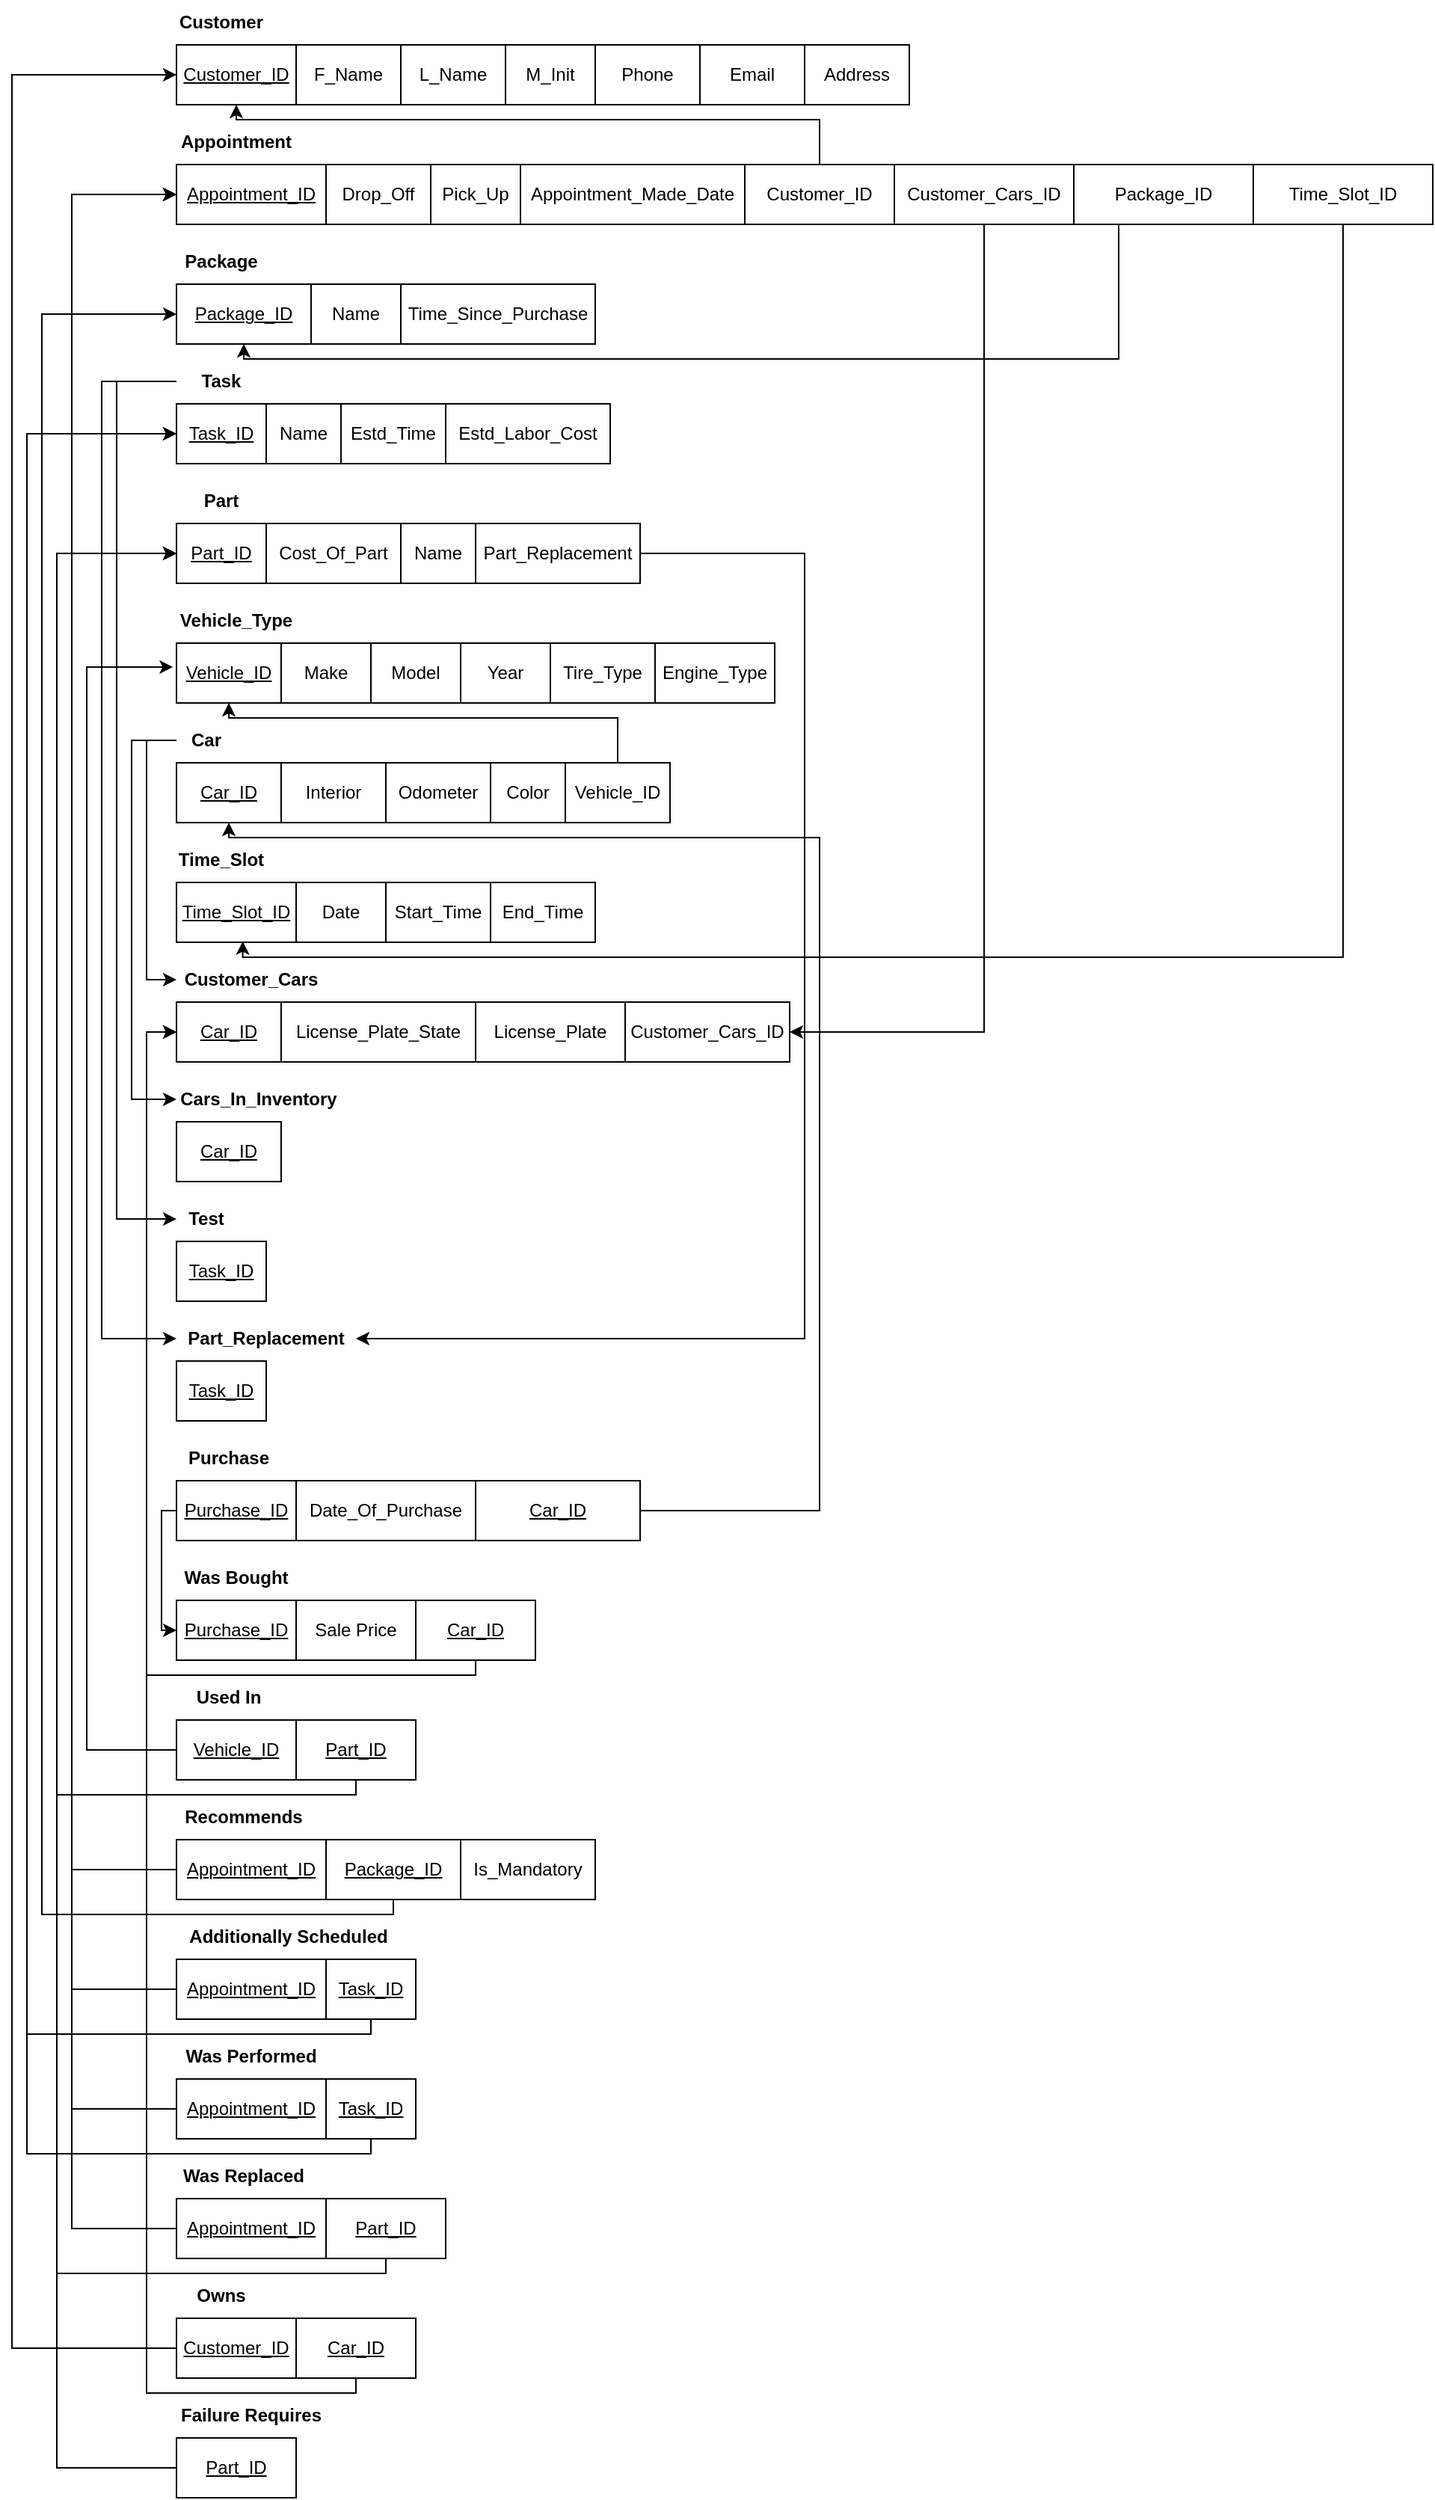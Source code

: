 <mxfile version="24.9.0">
  <diagram name="Page-1" id="fxe1l8V1LLbaFervXqa2">
    <mxGraphModel dx="2280" dy="790" grid="1" gridSize="10" guides="1" tooltips="1" connect="1" arrows="1" fold="1" page="1" pageScale="1" pageWidth="850" pageHeight="1100" math="0" shadow="0">
      <root>
        <mxCell id="0" />
        <mxCell id="1" parent="0" />
        <mxCell id="aFa8zUOiE3MjUb50T6CR-73" value="&lt;u&gt;Customer_ID&lt;/u&gt;" style="rounded=0;whiteSpace=wrap;html=1;labelBackgroundColor=none;" vertex="1" parent="1">
          <mxGeometry x="40" y="40" width="80" height="40" as="geometry" />
        </mxCell>
        <mxCell id="aFa8zUOiE3MjUb50T6CR-74" value="F_Name" style="rounded=0;whiteSpace=wrap;html=1;labelBackgroundColor=none;" vertex="1" parent="1">
          <mxGeometry x="120" y="40" width="70" height="40" as="geometry" />
        </mxCell>
        <mxCell id="aFa8zUOiE3MjUb50T6CR-75" value="L_Name" style="rounded=0;whiteSpace=wrap;html=1;labelBackgroundColor=none;" vertex="1" parent="1">
          <mxGeometry x="190" y="40" width="70" height="40" as="geometry" />
        </mxCell>
        <mxCell id="aFa8zUOiE3MjUb50T6CR-76" value="Phone" style="rounded=0;whiteSpace=wrap;html=1;labelBackgroundColor=none;" vertex="1" parent="1">
          <mxGeometry x="320" y="40" width="70" height="40" as="geometry" />
        </mxCell>
        <mxCell id="aFa8zUOiE3MjUb50T6CR-77" value="Email" style="rounded=0;whiteSpace=wrap;html=1;labelBackgroundColor=none;" vertex="1" parent="1">
          <mxGeometry x="390" y="40" width="70" height="40" as="geometry" />
        </mxCell>
        <mxCell id="aFa8zUOiE3MjUb50T6CR-78" value="Address" style="rounded=0;whiteSpace=wrap;html=1;labelBackgroundColor=none;" vertex="1" parent="1">
          <mxGeometry x="460" y="40" width="70" height="40" as="geometry" />
        </mxCell>
        <mxCell id="aFa8zUOiE3MjUb50T6CR-79" value="M_Init" style="rounded=0;whiteSpace=wrap;html=1;labelBackgroundColor=none;" vertex="1" parent="1">
          <mxGeometry x="260" y="40" width="60" height="40" as="geometry" />
        </mxCell>
        <mxCell id="aFa8zUOiE3MjUb50T6CR-80" value="&lt;b&gt;Customer&lt;/b&gt;" style="text;html=1;align=center;verticalAlign=middle;whiteSpace=wrap;rounded=0;" vertex="1" parent="1">
          <mxGeometry x="40" y="10" width="60" height="30" as="geometry" />
        </mxCell>
        <mxCell id="aFa8zUOiE3MjUb50T6CR-81" value="&lt;u&gt;Appointment_ID&lt;/u&gt;" style="rounded=0;whiteSpace=wrap;html=1;labelBackgroundColor=none;" vertex="1" parent="1">
          <mxGeometry x="40" y="120" width="100" height="40" as="geometry" />
        </mxCell>
        <mxCell id="aFa8zUOiE3MjUb50T6CR-82" value="&lt;b&gt;Appointment&lt;/b&gt;" style="text;html=1;align=center;verticalAlign=middle;whiteSpace=wrap;rounded=0;" vertex="1" parent="1">
          <mxGeometry x="40" y="90" width="80" height="30" as="geometry" />
        </mxCell>
        <mxCell id="aFa8zUOiE3MjUb50T6CR-83" value="Drop_Off" style="rounded=0;whiteSpace=wrap;html=1;labelBackgroundColor=none;" vertex="1" parent="1">
          <mxGeometry x="140" y="120" width="70" height="40" as="geometry" />
        </mxCell>
        <mxCell id="aFa8zUOiE3MjUb50T6CR-84" value="Pick_Up" style="rounded=0;whiteSpace=wrap;html=1;labelBackgroundColor=none;" vertex="1" parent="1">
          <mxGeometry x="210" y="120" width="60" height="40" as="geometry" />
        </mxCell>
        <mxCell id="aFa8zUOiE3MjUb50T6CR-85" value="Appointment_Made_Date" style="rounded=0;whiteSpace=wrap;html=1;labelBackgroundColor=none;" vertex="1" parent="1">
          <mxGeometry x="270" y="120" width="150" height="40" as="geometry" />
        </mxCell>
        <mxCell id="aFa8zUOiE3MjUb50T6CR-86" value="&lt;b&gt;Package&lt;/b&gt;" style="text;html=1;align=center;verticalAlign=middle;whiteSpace=wrap;rounded=0;" vertex="1" parent="1">
          <mxGeometry x="40" y="170" width="60" height="30" as="geometry" />
        </mxCell>
        <mxCell id="aFa8zUOiE3MjUb50T6CR-87" value="&lt;u&gt;Package_ID&lt;/u&gt;" style="rounded=0;whiteSpace=wrap;html=1;labelBackgroundColor=none;" vertex="1" parent="1">
          <mxGeometry x="40" y="200" width="90" height="40" as="geometry" />
        </mxCell>
        <mxCell id="aFa8zUOiE3MjUb50T6CR-88" value="Name" style="rounded=0;whiteSpace=wrap;html=1;labelBackgroundColor=none;" vertex="1" parent="1">
          <mxGeometry x="130" y="200" width="60" height="40" as="geometry" />
        </mxCell>
        <mxCell id="aFa8zUOiE3MjUb50T6CR-89" value="Time_Since_Purchase" style="rounded=0;whiteSpace=wrap;html=1;labelBackgroundColor=none;" vertex="1" parent="1">
          <mxGeometry x="190" y="200" width="130" height="40" as="geometry" />
        </mxCell>
        <mxCell id="aFa8zUOiE3MjUb50T6CR-90" style="edgeStyle=orthogonalEdgeStyle;rounded=0;orthogonalLoop=1;jettySize=auto;html=1;entryX=0;entryY=0.5;entryDx=0;entryDy=0;" edge="1" parent="1" source="aFa8zUOiE3MjUb50T6CR-92" target="aFa8zUOiE3MjUb50T6CR-124">
          <mxGeometry relative="1" as="geometry">
            <Array as="points">
              <mxPoint y="265" />
              <mxPoint y="825" />
            </Array>
          </mxGeometry>
        </mxCell>
        <mxCell id="aFa8zUOiE3MjUb50T6CR-91" style="edgeStyle=orthogonalEdgeStyle;rounded=0;orthogonalLoop=1;jettySize=auto;html=1;entryX=0;entryY=0.5;entryDx=0;entryDy=0;" edge="1" parent="1" source="aFa8zUOiE3MjUb50T6CR-92" target="aFa8zUOiE3MjUb50T6CR-125">
          <mxGeometry relative="1" as="geometry">
            <Array as="points">
              <mxPoint x="-10" y="265" />
              <mxPoint x="-10" y="905" />
            </Array>
          </mxGeometry>
        </mxCell>
        <mxCell id="aFa8zUOiE3MjUb50T6CR-92" value="&lt;b&gt;Task&lt;/b&gt;" style="text;html=1;align=center;verticalAlign=middle;whiteSpace=wrap;rounded=0;" vertex="1" parent="1">
          <mxGeometry x="40" y="250" width="60" height="30" as="geometry" />
        </mxCell>
        <mxCell id="aFa8zUOiE3MjUb50T6CR-93" value="&lt;u&gt;Task_ID&lt;/u&gt;" style="rounded=0;whiteSpace=wrap;html=1;labelBackgroundColor=none;" vertex="1" parent="1">
          <mxGeometry x="40" y="280" width="60" height="40" as="geometry" />
        </mxCell>
        <mxCell id="aFa8zUOiE3MjUb50T6CR-94" value="Name" style="rounded=0;whiteSpace=wrap;html=1;labelBackgroundColor=none;" vertex="1" parent="1">
          <mxGeometry x="100" y="280" width="50" height="40" as="geometry" />
        </mxCell>
        <mxCell id="aFa8zUOiE3MjUb50T6CR-95" value="Estd_Time" style="rounded=0;whiteSpace=wrap;html=1;labelBackgroundColor=none;" vertex="1" parent="1">
          <mxGeometry x="150" y="280" width="70" height="40" as="geometry" />
        </mxCell>
        <mxCell id="aFa8zUOiE3MjUb50T6CR-96" value="Estd_Labor_Cost" style="rounded=0;whiteSpace=wrap;html=1;labelBackgroundColor=none;" vertex="1" parent="1">
          <mxGeometry x="220" y="280" width="110" height="40" as="geometry" />
        </mxCell>
        <mxCell id="aFa8zUOiE3MjUb50T6CR-97" value="&lt;b&gt;Part&lt;/b&gt;" style="text;html=1;align=center;verticalAlign=middle;whiteSpace=wrap;rounded=0;" vertex="1" parent="1">
          <mxGeometry x="40" y="330" width="60" height="30" as="geometry" />
        </mxCell>
        <mxCell id="aFa8zUOiE3MjUb50T6CR-98" value="&lt;u&gt;Part_ID&lt;/u&gt;" style="rounded=0;whiteSpace=wrap;html=1;labelBackgroundColor=none;" vertex="1" parent="1">
          <mxGeometry x="40" y="360" width="60" height="40" as="geometry" />
        </mxCell>
        <mxCell id="aFa8zUOiE3MjUb50T6CR-99" value="Cost_Of_Part" style="rounded=0;whiteSpace=wrap;html=1;labelBackgroundColor=none;" vertex="1" parent="1">
          <mxGeometry x="100" y="360" width="90" height="40" as="geometry" />
        </mxCell>
        <mxCell id="aFa8zUOiE3MjUb50T6CR-100" value="Name" style="rounded=0;whiteSpace=wrap;html=1;labelBackgroundColor=none;" vertex="1" parent="1">
          <mxGeometry x="190" y="360" width="50" height="40" as="geometry" />
        </mxCell>
        <mxCell id="aFa8zUOiE3MjUb50T6CR-101" value="&lt;b&gt;Vehicle_Type&lt;/b&gt;" style="text;html=1;align=center;verticalAlign=middle;whiteSpace=wrap;rounded=0;" vertex="1" parent="1">
          <mxGeometry x="40" y="410" width="80" height="30" as="geometry" />
        </mxCell>
        <mxCell id="aFa8zUOiE3MjUb50T6CR-102" value="&lt;u&gt;Vehicle_ID&lt;/u&gt;" style="rounded=0;whiteSpace=wrap;html=1;labelBackgroundColor=none;" vertex="1" parent="1">
          <mxGeometry x="40" y="440" width="70" height="40" as="geometry" />
        </mxCell>
        <mxCell id="aFa8zUOiE3MjUb50T6CR-103" value="Make" style="rounded=0;whiteSpace=wrap;html=1;labelBackgroundColor=none;" vertex="1" parent="1">
          <mxGeometry x="110" y="440" width="60" height="40" as="geometry" />
        </mxCell>
        <mxCell id="aFa8zUOiE3MjUb50T6CR-104" value="Model" style="rounded=0;whiteSpace=wrap;html=1;labelBackgroundColor=none;" vertex="1" parent="1">
          <mxGeometry x="170" y="440" width="60" height="40" as="geometry" />
        </mxCell>
        <mxCell id="aFa8zUOiE3MjUb50T6CR-105" value="Year" style="rounded=0;whiteSpace=wrap;html=1;labelBackgroundColor=none;" vertex="1" parent="1">
          <mxGeometry x="230" y="440" width="60" height="40" as="geometry" />
        </mxCell>
        <mxCell id="aFa8zUOiE3MjUb50T6CR-106" value="Tire_Type" style="rounded=0;whiteSpace=wrap;html=1;labelBackgroundColor=none;" vertex="1" parent="1">
          <mxGeometry x="290" y="440" width="70" height="40" as="geometry" />
        </mxCell>
        <mxCell id="aFa8zUOiE3MjUb50T6CR-107" value="Engine_Type" style="rounded=0;whiteSpace=wrap;html=1;labelBackgroundColor=none;" vertex="1" parent="1">
          <mxGeometry x="360" y="440" width="80" height="40" as="geometry" />
        </mxCell>
        <mxCell id="aFa8zUOiE3MjUb50T6CR-108" style="edgeStyle=orthogonalEdgeStyle;rounded=0;orthogonalLoop=1;jettySize=auto;html=1;entryX=0;entryY=0.5;entryDx=0;entryDy=0;" edge="1" parent="1" source="aFa8zUOiE3MjUb50T6CR-110" target="aFa8zUOiE3MjUb50T6CR-120">
          <mxGeometry relative="1" as="geometry">
            <Array as="points">
              <mxPoint x="20" y="505" />
              <mxPoint x="20" y="665" />
            </Array>
          </mxGeometry>
        </mxCell>
        <mxCell id="aFa8zUOiE3MjUb50T6CR-109" style="edgeStyle=orthogonalEdgeStyle;rounded=0;orthogonalLoop=1;jettySize=auto;html=1;entryX=0;entryY=0.5;entryDx=0;entryDy=0;" edge="1" parent="1" source="aFa8zUOiE3MjUb50T6CR-110" target="aFa8zUOiE3MjUb50T6CR-121">
          <mxGeometry relative="1" as="geometry">
            <Array as="points">
              <mxPoint x="10" y="505" />
              <mxPoint x="10" y="745" />
            </Array>
          </mxGeometry>
        </mxCell>
        <mxCell id="aFa8zUOiE3MjUb50T6CR-110" value="&lt;b&gt;Car&lt;/b&gt;" style="text;html=1;align=center;verticalAlign=middle;whiteSpace=wrap;rounded=0;" vertex="1" parent="1">
          <mxGeometry x="40" y="490" width="40" height="30" as="geometry" />
        </mxCell>
        <mxCell id="aFa8zUOiE3MjUb50T6CR-111" value="&lt;u&gt;Car_ID&lt;/u&gt;" style="rounded=0;whiteSpace=wrap;html=1;labelBackgroundColor=none;" vertex="1" parent="1">
          <mxGeometry x="40" y="520" width="70" height="40" as="geometry" />
        </mxCell>
        <mxCell id="aFa8zUOiE3MjUb50T6CR-112" value="Interior" style="rounded=0;whiteSpace=wrap;html=1;labelBackgroundColor=none;" vertex="1" parent="1">
          <mxGeometry x="110" y="520" width="70" height="40" as="geometry" />
        </mxCell>
        <mxCell id="aFa8zUOiE3MjUb50T6CR-113" value="Odometer" style="rounded=0;whiteSpace=wrap;html=1;labelBackgroundColor=none;" vertex="1" parent="1">
          <mxGeometry x="180" y="520" width="70" height="40" as="geometry" />
        </mxCell>
        <mxCell id="aFa8zUOiE3MjUb50T6CR-114" value="Color" style="rounded=0;whiteSpace=wrap;html=1;labelBackgroundColor=none;" vertex="1" parent="1">
          <mxGeometry x="250" y="520" width="50" height="40" as="geometry" />
        </mxCell>
        <mxCell id="aFa8zUOiE3MjUb50T6CR-115" value="&lt;b&gt;Time_Slot&lt;/b&gt;" style="text;html=1;align=center;verticalAlign=middle;whiteSpace=wrap;rounded=0;" vertex="1" parent="1">
          <mxGeometry x="40" y="570" width="60" height="30" as="geometry" />
        </mxCell>
        <mxCell id="aFa8zUOiE3MjUb50T6CR-116" value="&lt;u&gt;Time_Slot_ID&lt;/u&gt;" style="rounded=0;whiteSpace=wrap;html=1;labelBackgroundColor=none;" vertex="1" parent="1">
          <mxGeometry x="40" y="600" width="80" height="40" as="geometry" />
        </mxCell>
        <mxCell id="aFa8zUOiE3MjUb50T6CR-117" value="Date" style="rounded=0;whiteSpace=wrap;html=1;labelBackgroundColor=none;" vertex="1" parent="1">
          <mxGeometry x="120" y="600" width="60" height="40" as="geometry" />
        </mxCell>
        <mxCell id="aFa8zUOiE3MjUb50T6CR-118" value="Start_Time" style="rounded=0;whiteSpace=wrap;html=1;labelBackgroundColor=none;" vertex="1" parent="1">
          <mxGeometry x="180" y="600" width="70" height="40" as="geometry" />
        </mxCell>
        <mxCell id="aFa8zUOiE3MjUb50T6CR-119" value="End_Time" style="rounded=0;whiteSpace=wrap;html=1;labelBackgroundColor=none;" vertex="1" parent="1">
          <mxGeometry x="250" y="600" width="70" height="40" as="geometry" />
        </mxCell>
        <mxCell id="aFa8zUOiE3MjUb50T6CR-120" value="&lt;b&gt;Customer_Cars&lt;/b&gt;" style="text;html=1;align=center;verticalAlign=middle;whiteSpace=wrap;rounded=0;" vertex="1" parent="1">
          <mxGeometry x="40" y="650" width="100" height="30" as="geometry" />
        </mxCell>
        <mxCell id="aFa8zUOiE3MjUb50T6CR-121" value="&lt;b&gt;Cars_In_Inventory&lt;/b&gt;" style="text;html=1;align=center;verticalAlign=middle;whiteSpace=wrap;rounded=0;" vertex="1" parent="1">
          <mxGeometry x="40" y="730" width="110" height="30" as="geometry" />
        </mxCell>
        <mxCell id="aFa8zUOiE3MjUb50T6CR-122" value="License_Plate_State" style="rounded=0;whiteSpace=wrap;html=1;labelBackgroundColor=none;" vertex="1" parent="1">
          <mxGeometry x="110" y="680" width="130" height="40" as="geometry" />
        </mxCell>
        <mxCell id="aFa8zUOiE3MjUb50T6CR-123" value="License_Plate" style="rounded=0;whiteSpace=wrap;html=1;labelBackgroundColor=none;" vertex="1" parent="1">
          <mxGeometry x="240" y="680" width="100" height="40" as="geometry" />
        </mxCell>
        <mxCell id="aFa8zUOiE3MjUb50T6CR-124" value="&lt;b&gt;Test&lt;/b&gt;" style="text;html=1;align=center;verticalAlign=middle;whiteSpace=wrap;rounded=0;" vertex="1" parent="1">
          <mxGeometry x="40" y="810" width="40" height="30" as="geometry" />
        </mxCell>
        <mxCell id="aFa8zUOiE3MjUb50T6CR-125" value="&lt;b&gt;Part_Replacement&lt;/b&gt;" style="text;html=1;align=center;verticalAlign=middle;whiteSpace=wrap;rounded=0;" vertex="1" parent="1">
          <mxGeometry x="40" y="890" width="120" height="30" as="geometry" />
        </mxCell>
        <mxCell id="aFa8zUOiE3MjUb50T6CR-126" value="&lt;b&gt;Purchase&lt;/b&gt;" style="text;html=1;align=center;verticalAlign=middle;whiteSpace=wrap;rounded=0;" vertex="1" parent="1">
          <mxGeometry x="40" y="970" width="70" height="30" as="geometry" />
        </mxCell>
        <mxCell id="aFa8zUOiE3MjUb50T6CR-178" style="edgeStyle=orthogonalEdgeStyle;rounded=0;orthogonalLoop=1;jettySize=auto;html=1;entryX=0;entryY=0.5;entryDx=0;entryDy=0;" edge="1" parent="1" source="aFa8zUOiE3MjUb50T6CR-127" target="aFa8zUOiE3MjUb50T6CR-175">
          <mxGeometry relative="1" as="geometry">
            <Array as="points">
              <mxPoint x="30" y="1020" />
              <mxPoint x="30" y="1100" />
            </Array>
          </mxGeometry>
        </mxCell>
        <mxCell id="aFa8zUOiE3MjUb50T6CR-127" value="&lt;u&gt;Purchase_ID&lt;/u&gt;" style="rounded=0;whiteSpace=wrap;html=1;labelBackgroundColor=none;" vertex="1" parent="1">
          <mxGeometry x="40" y="1000" width="80" height="40" as="geometry" />
        </mxCell>
        <mxCell id="aFa8zUOiE3MjUb50T6CR-128" value="Date_Of_Purchase" style="rounded=0;whiteSpace=wrap;html=1;labelBackgroundColor=none;" vertex="1" parent="1">
          <mxGeometry x="120" y="1000" width="120" height="40" as="geometry" />
        </mxCell>
        <mxCell id="aFa8zUOiE3MjUb50T6CR-129" style="edgeStyle=orthogonalEdgeStyle;rounded=0;orthogonalLoop=1;jettySize=auto;html=1;entryX=0.5;entryY=1;entryDx=0;entryDy=0;" edge="1" parent="1" source="aFa8zUOiE3MjUb50T6CR-130" target="aFa8zUOiE3MjUb50T6CR-73">
          <mxGeometry relative="1" as="geometry">
            <Array as="points">
              <mxPoint x="470" y="90" />
              <mxPoint x="80" y="90" />
            </Array>
          </mxGeometry>
        </mxCell>
        <mxCell id="aFa8zUOiE3MjUb50T6CR-130" value="Customer_ID" style="rounded=0;whiteSpace=wrap;html=1;labelBackgroundColor=none;" vertex="1" parent="1">
          <mxGeometry x="420" y="120" width="100" height="40" as="geometry" />
        </mxCell>
        <mxCell id="aFa8zUOiE3MjUb50T6CR-131" style="edgeStyle=orthogonalEdgeStyle;rounded=0;orthogonalLoop=1;jettySize=auto;html=1;entryX=0.5;entryY=1;entryDx=0;entryDy=0;" edge="1" parent="1" source="aFa8zUOiE3MjUb50T6CR-132" target="aFa8zUOiE3MjUb50T6CR-111">
          <mxGeometry relative="1" as="geometry">
            <Array as="points">
              <mxPoint x="470" y="1020" />
              <mxPoint x="470" y="570" />
              <mxPoint x="75" y="570" />
            </Array>
          </mxGeometry>
        </mxCell>
        <mxCell id="aFa8zUOiE3MjUb50T6CR-132" value="&lt;u&gt;Car_ID&lt;/u&gt;" style="rounded=0;whiteSpace=wrap;html=1;labelBackgroundColor=none;" vertex="1" parent="1">
          <mxGeometry x="240" y="1000" width="110" height="40" as="geometry" />
        </mxCell>
        <mxCell id="aFa8zUOiE3MjUb50T6CR-133" value="Customer_Cars_ID" style="rounded=0;whiteSpace=wrap;html=1;labelBackgroundColor=none;" vertex="1" parent="1">
          <mxGeometry x="340" y="680" width="110" height="40" as="geometry" />
        </mxCell>
        <mxCell id="aFa8zUOiE3MjUb50T6CR-134" style="edgeStyle=orthogonalEdgeStyle;rounded=0;orthogonalLoop=1;jettySize=auto;html=1;entryX=1;entryY=0.5;entryDx=0;entryDy=0;" edge="1" parent="1" source="aFa8zUOiE3MjUb50T6CR-135" target="aFa8zUOiE3MjUb50T6CR-133">
          <mxGeometry relative="1" as="geometry">
            <Array as="points">
              <mxPoint x="580" y="700" />
            </Array>
          </mxGeometry>
        </mxCell>
        <mxCell id="aFa8zUOiE3MjUb50T6CR-135" value="Customer_Cars_ID" style="rounded=0;whiteSpace=wrap;html=1;labelBackgroundColor=none;" vertex="1" parent="1">
          <mxGeometry x="520" y="120" width="120" height="40" as="geometry" />
        </mxCell>
        <mxCell id="aFa8zUOiE3MjUb50T6CR-136" style="edgeStyle=orthogonalEdgeStyle;rounded=0;orthogonalLoop=1;jettySize=auto;html=1;entryX=0.5;entryY=1;entryDx=0;entryDy=0;exitX=0.25;exitY=1;exitDx=0;exitDy=0;" edge="1" parent="1" source="aFa8zUOiE3MjUb50T6CR-137" target="aFa8zUOiE3MjUb50T6CR-87">
          <mxGeometry relative="1" as="geometry">
            <Array as="points">
              <mxPoint x="670" y="250" />
              <mxPoint x="85" y="250" />
            </Array>
          </mxGeometry>
        </mxCell>
        <mxCell id="aFa8zUOiE3MjUb50T6CR-137" value="Package_ID" style="rounded=0;whiteSpace=wrap;html=1;labelBackgroundColor=none;" vertex="1" parent="1">
          <mxGeometry x="640" y="120" width="120" height="40" as="geometry" />
        </mxCell>
        <mxCell id="aFa8zUOiE3MjUb50T6CR-138" style="edgeStyle=orthogonalEdgeStyle;rounded=0;orthogonalLoop=1;jettySize=auto;html=1;entryX=1;entryY=0.5;entryDx=0;entryDy=0;" edge="1" parent="1" source="aFa8zUOiE3MjUb50T6CR-139" target="aFa8zUOiE3MjUb50T6CR-125">
          <mxGeometry relative="1" as="geometry">
            <mxPoint x="170" y="940" as="targetPoint" />
            <Array as="points">
              <mxPoint x="460" y="380" />
              <mxPoint x="460" y="905" />
            </Array>
          </mxGeometry>
        </mxCell>
        <mxCell id="aFa8zUOiE3MjUb50T6CR-139" value="Part_Replacement" style="rounded=0;whiteSpace=wrap;html=1;labelBackgroundColor=none;" vertex="1" parent="1">
          <mxGeometry x="240" y="360" width="110" height="40" as="geometry" />
        </mxCell>
        <mxCell id="aFa8zUOiE3MjUb50T6CR-140" style="edgeStyle=orthogonalEdgeStyle;rounded=0;orthogonalLoop=1;jettySize=auto;html=1;entryX=0.5;entryY=1;entryDx=0;entryDy=0;" edge="1" parent="1" source="aFa8zUOiE3MjUb50T6CR-141" target="aFa8zUOiE3MjUb50T6CR-102">
          <mxGeometry relative="1" as="geometry">
            <Array as="points">
              <mxPoint x="335" y="490" />
              <mxPoint x="75" y="490" />
            </Array>
          </mxGeometry>
        </mxCell>
        <mxCell id="aFa8zUOiE3MjUb50T6CR-141" value="Vehicle_ID" style="rounded=0;whiteSpace=wrap;html=1;labelBackgroundColor=none;" vertex="1" parent="1">
          <mxGeometry x="300" y="520" width="70" height="40" as="geometry" />
        </mxCell>
        <mxCell id="aFa8zUOiE3MjUb50T6CR-142" value="Time_Slot_ID" style="rounded=0;whiteSpace=wrap;html=1;labelBackgroundColor=none;" vertex="1" parent="1">
          <mxGeometry x="760" y="120" width="120" height="40" as="geometry" />
        </mxCell>
        <mxCell id="aFa8zUOiE3MjUb50T6CR-143" style="edgeStyle=orthogonalEdgeStyle;rounded=0;orthogonalLoop=1;jettySize=auto;html=1;entryX=0.554;entryY=0.983;entryDx=0;entryDy=0;entryPerimeter=0;" edge="1" parent="1" source="aFa8zUOiE3MjUb50T6CR-142" target="aFa8zUOiE3MjUb50T6CR-116">
          <mxGeometry relative="1" as="geometry">
            <Array as="points">
              <mxPoint x="820" y="650" />
              <mxPoint x="84" y="650" />
            </Array>
          </mxGeometry>
        </mxCell>
        <mxCell id="aFa8zUOiE3MjUb50T6CR-144" value="&lt;u&gt;Car_ID&lt;/u&gt;" style="rounded=0;whiteSpace=wrap;html=1;labelBackgroundColor=none;" vertex="1" parent="1">
          <mxGeometry x="40" y="760" width="70" height="40" as="geometry" />
        </mxCell>
        <mxCell id="aFa8zUOiE3MjUb50T6CR-145" value="&lt;u&gt;Car_ID&lt;/u&gt;" style="rounded=0;whiteSpace=wrap;html=1;labelBackgroundColor=none;" vertex="1" parent="1">
          <mxGeometry x="40" y="680" width="70" height="40" as="geometry" />
        </mxCell>
        <mxCell id="aFa8zUOiE3MjUb50T6CR-146" value="Task_ID" style="rounded=0;whiteSpace=wrap;html=1;labelBackgroundColor=none;fontStyle=4" vertex="1" parent="1">
          <mxGeometry x="40" y="840" width="60" height="40" as="geometry" />
        </mxCell>
        <mxCell id="aFa8zUOiE3MjUb50T6CR-147" value="&lt;u&gt;Task_ID&lt;/u&gt;" style="rounded=0;whiteSpace=wrap;html=1;labelBackgroundColor=none;" vertex="1" parent="1">
          <mxGeometry x="40" y="920" width="60" height="40" as="geometry" />
        </mxCell>
        <mxCell id="aFa8zUOiE3MjUb50T6CR-148" value="&lt;b&gt;Used In&lt;/b&gt;" style="text;html=1;align=center;verticalAlign=middle;whiteSpace=wrap;rounded=0;" vertex="1" parent="1">
          <mxGeometry x="40" y="1130" width="70" height="30" as="geometry" />
        </mxCell>
        <mxCell id="aFa8zUOiE3MjUb50T6CR-149" value="&lt;u&gt;Vehicle_ID&lt;/u&gt;" style="rounded=0;whiteSpace=wrap;html=1;labelBackgroundColor=none;" vertex="1" parent="1">
          <mxGeometry x="40" y="1160" width="80" height="40" as="geometry" />
        </mxCell>
        <mxCell id="aFa8zUOiE3MjUb50T6CR-185" style="edgeStyle=orthogonalEdgeStyle;rounded=0;orthogonalLoop=1;jettySize=auto;html=1;entryX=0;entryY=0.5;entryDx=0;entryDy=0;" edge="1" parent="1" source="aFa8zUOiE3MjUb50T6CR-150" target="aFa8zUOiE3MjUb50T6CR-98">
          <mxGeometry relative="1" as="geometry">
            <Array as="points">
              <mxPoint x="160" y="1210" />
              <mxPoint x="-40" y="1210" />
              <mxPoint x="-40" y="380" />
            </Array>
          </mxGeometry>
        </mxCell>
        <mxCell id="aFa8zUOiE3MjUb50T6CR-150" value="&lt;u&gt;Part_ID&lt;/u&gt;" style="rounded=0;whiteSpace=wrap;html=1;labelBackgroundColor=none;" vertex="1" parent="1">
          <mxGeometry x="120" y="1160" width="80" height="40" as="geometry" />
        </mxCell>
        <mxCell id="aFa8zUOiE3MjUb50T6CR-151" value="&lt;b&gt;Recommends&lt;/b&gt;" style="text;html=1;align=center;verticalAlign=middle;whiteSpace=wrap;rounded=0;" vertex="1" parent="1">
          <mxGeometry x="40" y="1210" width="90" height="30" as="geometry" />
        </mxCell>
        <mxCell id="aFa8zUOiE3MjUb50T6CR-184" style="edgeStyle=orthogonalEdgeStyle;rounded=0;orthogonalLoop=1;jettySize=auto;html=1;" edge="1" parent="1" source="aFa8zUOiE3MjUb50T6CR-152">
          <mxGeometry relative="1" as="geometry">
            <mxPoint x="40" y="140" as="targetPoint" />
            <Array as="points">
              <mxPoint x="-30" y="1260" />
              <mxPoint x="-30" y="140" />
            </Array>
          </mxGeometry>
        </mxCell>
        <mxCell id="aFa8zUOiE3MjUb50T6CR-152" value="&lt;u&gt;Appointment_ID&lt;/u&gt;" style="rounded=0;whiteSpace=wrap;html=1;labelBackgroundColor=none;" vertex="1" parent="1">
          <mxGeometry x="40" y="1240" width="100" height="40" as="geometry" />
        </mxCell>
        <mxCell id="aFa8zUOiE3MjUb50T6CR-188" style="edgeStyle=orthogonalEdgeStyle;rounded=0;orthogonalLoop=1;jettySize=auto;html=1;entryX=0;entryY=0.5;entryDx=0;entryDy=0;" edge="1" parent="1" source="aFa8zUOiE3MjUb50T6CR-153" target="aFa8zUOiE3MjUb50T6CR-87">
          <mxGeometry relative="1" as="geometry">
            <Array as="points">
              <mxPoint x="185" y="1290" />
              <mxPoint x="-50" y="1290" />
              <mxPoint x="-50" y="220" />
            </Array>
          </mxGeometry>
        </mxCell>
        <mxCell id="aFa8zUOiE3MjUb50T6CR-153" value="Package_ID" style="rounded=0;whiteSpace=wrap;html=1;labelBackgroundColor=none;fontStyle=4" vertex="1" parent="1">
          <mxGeometry x="140" y="1240" width="90" height="40" as="geometry" />
        </mxCell>
        <mxCell id="aFa8zUOiE3MjUb50T6CR-156" value="&lt;b&gt;Additionally Scheduled&lt;/b&gt;" style="text;html=1;align=center;verticalAlign=middle;whiteSpace=wrap;rounded=0;" vertex="1" parent="1">
          <mxGeometry x="40" y="1290" width="150" height="30" as="geometry" />
        </mxCell>
        <mxCell id="aFa8zUOiE3MjUb50T6CR-157" value="Is_Mandatory" style="rounded=0;whiteSpace=wrap;html=1;labelBackgroundColor=none;" vertex="1" parent="1">
          <mxGeometry x="230" y="1240" width="90" height="40" as="geometry" />
        </mxCell>
        <mxCell id="aFa8zUOiE3MjUb50T6CR-181" style="edgeStyle=orthogonalEdgeStyle;rounded=0;orthogonalLoop=1;jettySize=auto;html=1;entryX=0;entryY=0.5;entryDx=0;entryDy=0;" edge="1" parent="1" source="aFa8zUOiE3MjUb50T6CR-158" target="aFa8zUOiE3MjUb50T6CR-81">
          <mxGeometry relative="1" as="geometry">
            <Array as="points">
              <mxPoint x="-30" y="1340" />
              <mxPoint x="-30" y="140" />
            </Array>
          </mxGeometry>
        </mxCell>
        <mxCell id="aFa8zUOiE3MjUb50T6CR-158" value="&lt;u&gt;Appointment_ID&lt;/u&gt;" style="rounded=0;whiteSpace=wrap;html=1;labelBackgroundColor=none;" vertex="1" parent="1">
          <mxGeometry x="40" y="1320" width="100" height="40" as="geometry" />
        </mxCell>
        <mxCell id="aFa8zUOiE3MjUb50T6CR-189" style="edgeStyle=orthogonalEdgeStyle;rounded=0;orthogonalLoop=1;jettySize=auto;html=1;entryX=0;entryY=0.5;entryDx=0;entryDy=0;" edge="1" parent="1" source="aFa8zUOiE3MjUb50T6CR-159" target="aFa8zUOiE3MjUb50T6CR-93">
          <mxGeometry relative="1" as="geometry">
            <Array as="points">
              <mxPoint x="170" y="1370" />
              <mxPoint x="-60" y="1370" />
              <mxPoint x="-60" y="300" />
            </Array>
          </mxGeometry>
        </mxCell>
        <mxCell id="aFa8zUOiE3MjUb50T6CR-159" value="&lt;u&gt;Task_ID&lt;/u&gt;" style="rounded=0;whiteSpace=wrap;html=1;labelBackgroundColor=none;" vertex="1" parent="1">
          <mxGeometry x="140" y="1320" width="60" height="40" as="geometry" />
        </mxCell>
        <mxCell id="aFa8zUOiE3MjUb50T6CR-160" value="&lt;b&gt;Was Performed&lt;/b&gt;" style="text;html=1;align=center;verticalAlign=middle;whiteSpace=wrap;rounded=0;" vertex="1" parent="1">
          <mxGeometry x="40" y="1370" width="100" height="30" as="geometry" />
        </mxCell>
        <mxCell id="aFa8zUOiE3MjUb50T6CR-182" style="edgeStyle=orthogonalEdgeStyle;rounded=0;orthogonalLoop=1;jettySize=auto;html=1;entryX=0;entryY=0.5;entryDx=0;entryDy=0;" edge="1" parent="1" source="aFa8zUOiE3MjUb50T6CR-161" target="aFa8zUOiE3MjUb50T6CR-81">
          <mxGeometry relative="1" as="geometry">
            <Array as="points">
              <mxPoint x="-30" y="1420" />
              <mxPoint x="-30" y="140" />
            </Array>
          </mxGeometry>
        </mxCell>
        <mxCell id="aFa8zUOiE3MjUb50T6CR-161" value="&lt;u&gt;Appointment_ID&lt;/u&gt;" style="rounded=0;whiteSpace=wrap;html=1;labelBackgroundColor=none;" vertex="1" parent="1">
          <mxGeometry x="40" y="1400" width="100" height="40" as="geometry" />
        </mxCell>
        <mxCell id="aFa8zUOiE3MjUb50T6CR-190" style="edgeStyle=orthogonalEdgeStyle;rounded=0;orthogonalLoop=1;jettySize=auto;html=1;entryX=0;entryY=0.5;entryDx=0;entryDy=0;" edge="1" parent="1" source="aFa8zUOiE3MjUb50T6CR-162" target="aFa8zUOiE3MjUb50T6CR-93">
          <mxGeometry relative="1" as="geometry">
            <Array as="points">
              <mxPoint x="170" y="1450" />
              <mxPoint x="-60" y="1450" />
              <mxPoint x="-60" y="300" />
            </Array>
          </mxGeometry>
        </mxCell>
        <mxCell id="aFa8zUOiE3MjUb50T6CR-162" value="Task_ID" style="rounded=0;whiteSpace=wrap;html=1;labelBackgroundColor=none;fontStyle=4" vertex="1" parent="1">
          <mxGeometry x="140" y="1400" width="60" height="40" as="geometry" />
        </mxCell>
        <mxCell id="aFa8zUOiE3MjUb50T6CR-163" value="&lt;b&gt;Was Replaced&lt;/b&gt;" style="text;html=1;align=center;verticalAlign=middle;whiteSpace=wrap;rounded=0;" vertex="1" parent="1">
          <mxGeometry x="40" y="1450" width="90" height="30" as="geometry" />
        </mxCell>
        <mxCell id="aFa8zUOiE3MjUb50T6CR-164" value="&lt;b&gt;Owns&lt;/b&gt;" style="text;html=1;align=center;verticalAlign=middle;whiteSpace=wrap;rounded=0;" vertex="1" parent="1">
          <mxGeometry x="40" y="1530" width="60" height="30" as="geometry" />
        </mxCell>
        <mxCell id="aFa8zUOiE3MjUb50T6CR-165" value="&lt;b&gt;Failure Requires&lt;/b&gt;" style="text;html=1;align=center;verticalAlign=middle;whiteSpace=wrap;rounded=0;" vertex="1" parent="1">
          <mxGeometry x="40" y="1610" width="100" height="30" as="geometry" />
        </mxCell>
        <mxCell id="aFa8zUOiE3MjUb50T6CR-187" style="edgeStyle=orthogonalEdgeStyle;rounded=0;orthogonalLoop=1;jettySize=auto;html=1;entryX=0;entryY=0.5;entryDx=0;entryDy=0;" edge="1" parent="1" source="aFa8zUOiE3MjUb50T6CR-166" target="aFa8zUOiE3MjUb50T6CR-98">
          <mxGeometry relative="1" as="geometry">
            <Array as="points">
              <mxPoint x="-40" y="1660" />
              <mxPoint x="-40" y="380" />
            </Array>
          </mxGeometry>
        </mxCell>
        <mxCell id="aFa8zUOiE3MjUb50T6CR-166" value="&lt;u&gt;Part_ID&lt;/u&gt;" style="rounded=0;whiteSpace=wrap;html=1;labelBackgroundColor=none;" vertex="1" parent="1">
          <mxGeometry x="40" y="1640" width="80" height="40" as="geometry" />
        </mxCell>
        <mxCell id="aFa8zUOiE3MjUb50T6CR-183" style="edgeStyle=orthogonalEdgeStyle;rounded=0;orthogonalLoop=1;jettySize=auto;html=1;entryX=0;entryY=0.5;entryDx=0;entryDy=0;" edge="1" parent="1" source="aFa8zUOiE3MjUb50T6CR-167" target="aFa8zUOiE3MjUb50T6CR-81">
          <mxGeometry relative="1" as="geometry">
            <Array as="points">
              <mxPoint x="-30" y="1500" />
              <mxPoint x="-30" y="140" />
            </Array>
          </mxGeometry>
        </mxCell>
        <mxCell id="aFa8zUOiE3MjUb50T6CR-167" value="&lt;u&gt;Appointment_ID&lt;/u&gt;" style="rounded=0;whiteSpace=wrap;html=1;labelBackgroundColor=none;" vertex="1" parent="1">
          <mxGeometry x="40" y="1480" width="100" height="40" as="geometry" />
        </mxCell>
        <mxCell id="aFa8zUOiE3MjUb50T6CR-186" style="edgeStyle=orthogonalEdgeStyle;rounded=0;orthogonalLoop=1;jettySize=auto;html=1;entryX=0;entryY=0.5;entryDx=0;entryDy=0;" edge="1" parent="1" source="aFa8zUOiE3MjUb50T6CR-169" target="aFa8zUOiE3MjUb50T6CR-98">
          <mxGeometry relative="1" as="geometry">
            <Array as="points">
              <mxPoint x="180" y="1530" />
              <mxPoint x="-40" y="1530" />
              <mxPoint x="-40" y="380" />
            </Array>
          </mxGeometry>
        </mxCell>
        <mxCell id="aFa8zUOiE3MjUb50T6CR-169" value="Part_ID" style="rounded=0;whiteSpace=wrap;html=1;labelBackgroundColor=none;fontStyle=4" vertex="1" parent="1">
          <mxGeometry x="140" y="1480" width="80" height="40" as="geometry" />
        </mxCell>
        <mxCell id="aFa8zUOiE3MjUb50T6CR-191" style="edgeStyle=orthogonalEdgeStyle;rounded=0;orthogonalLoop=1;jettySize=auto;html=1;entryX=0;entryY=0.5;entryDx=0;entryDy=0;" edge="1" parent="1" source="aFa8zUOiE3MjUb50T6CR-171" target="aFa8zUOiE3MjUb50T6CR-73">
          <mxGeometry relative="1" as="geometry">
            <Array as="points">
              <mxPoint x="-70" y="1580" />
              <mxPoint x="-70" y="60" />
            </Array>
          </mxGeometry>
        </mxCell>
        <mxCell id="aFa8zUOiE3MjUb50T6CR-171" value="&lt;u&gt;Customer_ID&lt;/u&gt;" style="rounded=0;whiteSpace=wrap;html=1;labelBackgroundColor=none;" vertex="1" parent="1">
          <mxGeometry x="40" y="1560" width="80" height="40" as="geometry" />
        </mxCell>
        <mxCell id="aFa8zUOiE3MjUb50T6CR-192" style="edgeStyle=orthogonalEdgeStyle;rounded=0;orthogonalLoop=1;jettySize=auto;html=1;entryX=0;entryY=0.5;entryDx=0;entryDy=0;" edge="1" parent="1" source="aFa8zUOiE3MjUb50T6CR-172" target="aFa8zUOiE3MjUb50T6CR-145">
          <mxGeometry relative="1" as="geometry">
            <Array as="points">
              <mxPoint x="160" y="1610" />
              <mxPoint x="20" y="1610" />
              <mxPoint x="20" y="700" />
            </Array>
          </mxGeometry>
        </mxCell>
        <mxCell id="aFa8zUOiE3MjUb50T6CR-172" value="&lt;u&gt;Car_ID&lt;/u&gt;" style="rounded=0;whiteSpace=wrap;html=1;labelBackgroundColor=none;" vertex="1" parent="1">
          <mxGeometry x="120" y="1560" width="80" height="40" as="geometry" />
        </mxCell>
        <mxCell id="aFa8zUOiE3MjUb50T6CR-173" value="&lt;b&gt;Was Bought&lt;/b&gt;" style="text;html=1;align=center;verticalAlign=middle;whiteSpace=wrap;rounded=0;" vertex="1" parent="1">
          <mxGeometry x="40" y="1050" width="80" height="30" as="geometry" />
        </mxCell>
        <mxCell id="aFa8zUOiE3MjUb50T6CR-175" value="&lt;u&gt;Purchase_ID&lt;/u&gt;" style="rounded=0;whiteSpace=wrap;html=1;labelBackgroundColor=none;" vertex="1" parent="1">
          <mxGeometry x="40" y="1080" width="80" height="40" as="geometry" />
        </mxCell>
        <mxCell id="aFa8zUOiE3MjUb50T6CR-176" value="Sale Price" style="rounded=0;whiteSpace=wrap;html=1;labelBackgroundColor=none;" vertex="1" parent="1">
          <mxGeometry x="120" y="1080" width="80" height="40" as="geometry" />
        </mxCell>
        <mxCell id="aFa8zUOiE3MjUb50T6CR-179" style="edgeStyle=orthogonalEdgeStyle;rounded=0;orthogonalLoop=1;jettySize=auto;html=1;entryX=0;entryY=0.5;entryDx=0;entryDy=0;" edge="1" parent="1" source="aFa8zUOiE3MjUb50T6CR-177" target="aFa8zUOiE3MjUb50T6CR-145">
          <mxGeometry relative="1" as="geometry">
            <Array as="points">
              <mxPoint x="240" y="1130" />
              <mxPoint x="20" y="1130" />
              <mxPoint x="20" y="700" />
            </Array>
          </mxGeometry>
        </mxCell>
        <mxCell id="aFa8zUOiE3MjUb50T6CR-177" value="Car_ID" style="rounded=0;whiteSpace=wrap;html=1;labelBackgroundColor=none;fontStyle=4" vertex="1" parent="1">
          <mxGeometry x="200" y="1080" width="80" height="40" as="geometry" />
        </mxCell>
        <mxCell id="aFa8zUOiE3MjUb50T6CR-180" style="edgeStyle=orthogonalEdgeStyle;rounded=0;orthogonalLoop=1;jettySize=auto;html=1;entryX=-0.033;entryY=0.399;entryDx=0;entryDy=0;entryPerimeter=0;" edge="1" parent="1" source="aFa8zUOiE3MjUb50T6CR-149" target="aFa8zUOiE3MjUb50T6CR-102">
          <mxGeometry relative="1" as="geometry">
            <Array as="points">
              <mxPoint x="-20" y="1180" />
              <mxPoint x="-20" y="456" />
            </Array>
          </mxGeometry>
        </mxCell>
      </root>
    </mxGraphModel>
  </diagram>
</mxfile>
